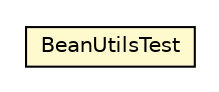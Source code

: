 #!/usr/local/bin/dot
#
# Class diagram 
# Generated by UMLGraph version R5_6_6-8-g8d7759 (http://www.umlgraph.org/)
#

digraph G {
	edge [fontname="Helvetica",fontsize=10,labelfontname="Helvetica",labelfontsize=10];
	node [fontname="Helvetica",fontsize=10,shape=plaintext];
	nodesep=0.25;
	ranksep=0.5;
	// org.dayatang.utils.BeanUtilsTest
	c15195 [label=<<table title="org.dayatang.utils.BeanUtilsTest" border="0" cellborder="1" cellspacing="0" cellpadding="2" port="p" bgcolor="lemonChiffon" href="./BeanUtilsTest.html">
		<tr><td><table border="0" cellspacing="0" cellpadding="1">
<tr><td align="center" balign="center"> BeanUtilsTest </td></tr>
		</table></td></tr>
		</table>>, URL="./BeanUtilsTest.html", fontname="Helvetica", fontcolor="black", fontsize=10.0];
}

